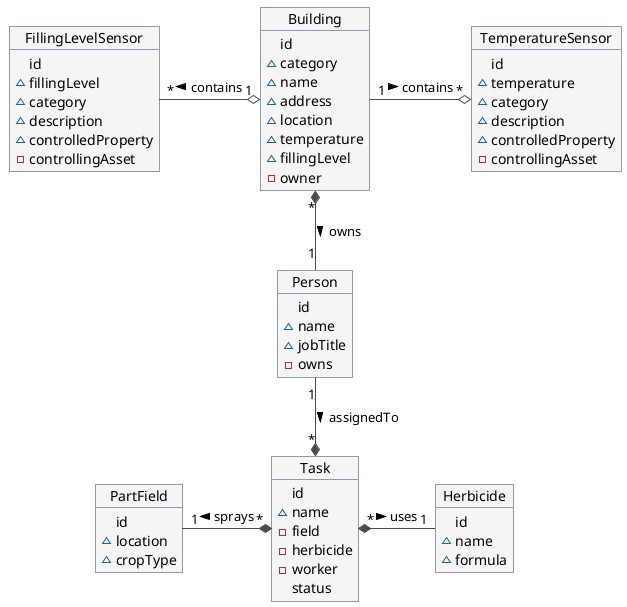 @startuml
skinparam object {
  BackgroundColor #f5f5f5
  ArrowColor #4c4c4c
  BorderColor #233c68
}

object Herbicide
Herbicide : id 
Herbicide : ~name 
Herbicide : ~formula 


object Task
Task : id 
Task : ~name
Task : -field
Task : -herbicide
Task : -worker
Task : status


object PartField
PartField : id 
PartField : ~location
PartField : ~cropType



object TemperatureSensor

TemperatureSensor : id 
TemperatureSensor : ~temperature 
TemperatureSensor : ~category 
TemperatureSensor : ~description 
TemperatureSensor : ~controlledProperty 
TemperatureSensor : -controllingAsset 

object FillingLevelSensor

FillingLevelSensor : id 
FillingLevelSensor : ~fillingLevel 
FillingLevelSensor : ~category 
FillingLevelSensor : ~description 
FillingLevelSensor : ~controlledProperty 
FillingLevelSensor : -controllingAsset 



object Building

Building : id 
Building : ~category
Building : ~name 
Building : ~address 
Building : ~location
Building : ~temperature
Building : ~fillingLevel
Building : -owner 

object Person

Person : id 
Person : ~name 
Person : ~jobTitle
Person : -owns 


Building "*" *-- "1" Person : owns >
Building "1" -o " *" TemperatureSensor : > contains
FillingLevelSensor "*" -o " 1" Building : < contains

Task "*" *-up- "1" Person : assignedTo <
Task "*" *-right- "1" Herbicide : uses >
Task "*" *-left- "1" PartField : sprays >
@enduml
